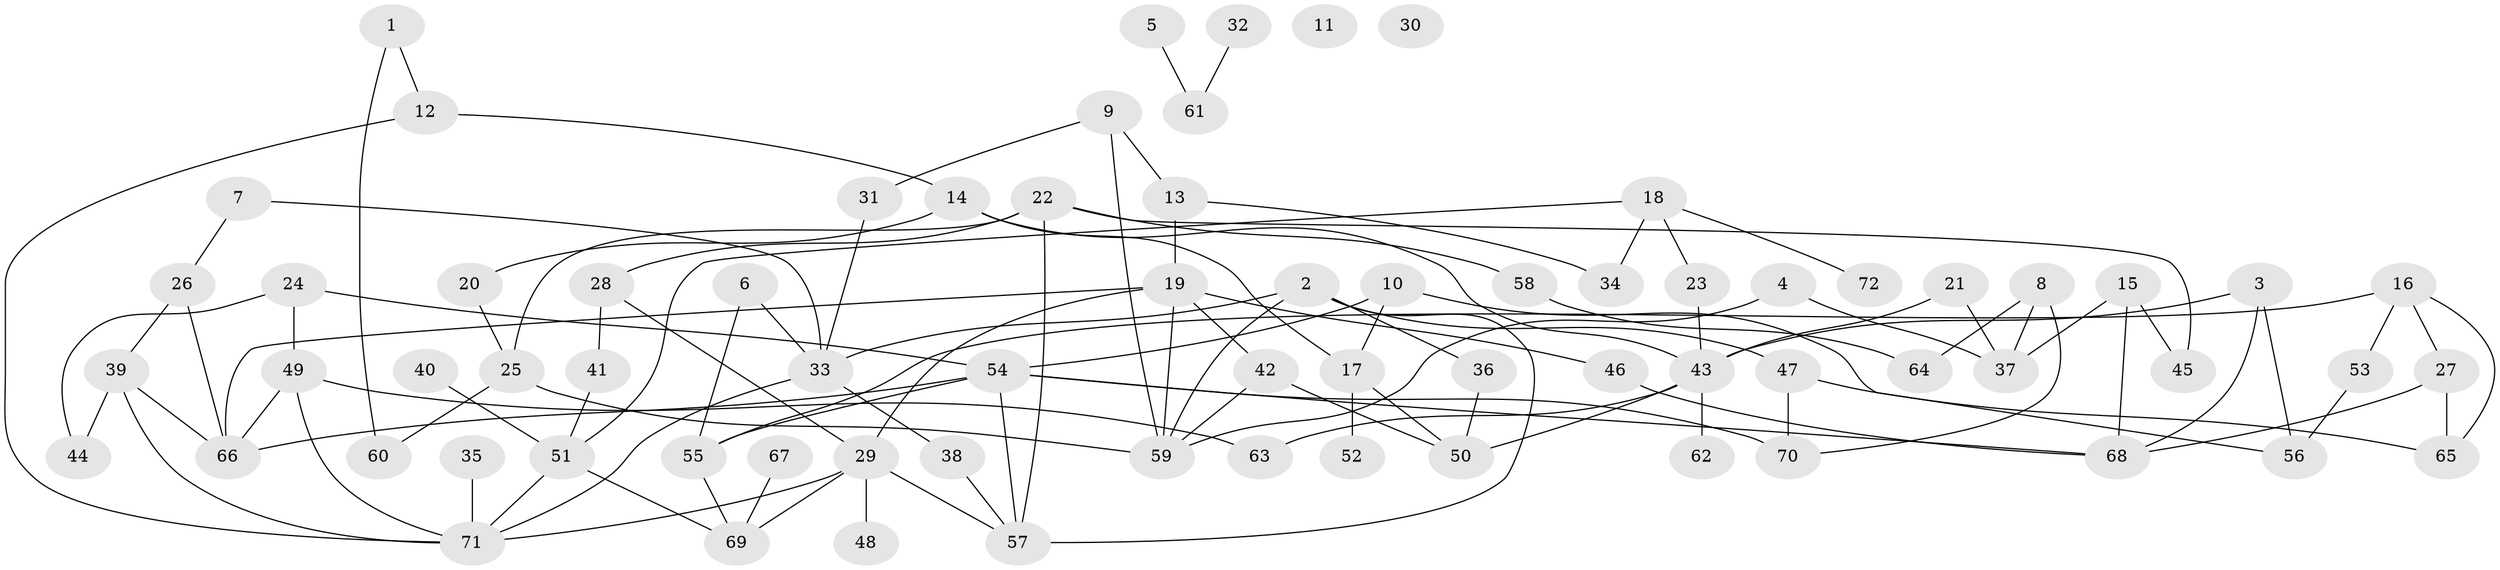 // coarse degree distribution, {3: 0.19148936170212766, 9: 0.0425531914893617, 4: 0.23404255319148937, 1: 0.14893617021276595, 2: 0.1702127659574468, 5: 0.02127659574468085, 0: 0.0425531914893617, 6: 0.0851063829787234, 8: 0.0425531914893617, 7: 0.02127659574468085}
// Generated by graph-tools (version 1.1) at 2025/41/03/06/25 10:41:21]
// undirected, 72 vertices, 109 edges
graph export_dot {
graph [start="1"]
  node [color=gray90,style=filled];
  1;
  2;
  3;
  4;
  5;
  6;
  7;
  8;
  9;
  10;
  11;
  12;
  13;
  14;
  15;
  16;
  17;
  18;
  19;
  20;
  21;
  22;
  23;
  24;
  25;
  26;
  27;
  28;
  29;
  30;
  31;
  32;
  33;
  34;
  35;
  36;
  37;
  38;
  39;
  40;
  41;
  42;
  43;
  44;
  45;
  46;
  47;
  48;
  49;
  50;
  51;
  52;
  53;
  54;
  55;
  56;
  57;
  58;
  59;
  60;
  61;
  62;
  63;
  64;
  65;
  66;
  67;
  68;
  69;
  70;
  71;
  72;
  1 -- 12;
  1 -- 60;
  2 -- 33;
  2 -- 36;
  2 -- 47;
  2 -- 57;
  2 -- 59;
  3 -- 43;
  3 -- 56;
  3 -- 68;
  4 -- 37;
  4 -- 59;
  5 -- 61;
  6 -- 33;
  6 -- 55;
  7 -- 26;
  7 -- 33;
  8 -- 37;
  8 -- 64;
  8 -- 70;
  9 -- 13;
  9 -- 31;
  9 -- 59;
  10 -- 17;
  10 -- 54;
  10 -- 56;
  12 -- 14;
  12 -- 71;
  13 -- 19;
  13 -- 34;
  14 -- 17;
  14 -- 20;
  14 -- 43;
  15 -- 37;
  15 -- 45;
  15 -- 68;
  16 -- 27;
  16 -- 53;
  16 -- 55;
  16 -- 65;
  17 -- 50;
  17 -- 52;
  18 -- 23;
  18 -- 34;
  18 -- 51;
  18 -- 72;
  19 -- 29;
  19 -- 42;
  19 -- 46;
  19 -- 59;
  19 -- 66;
  20 -- 25;
  21 -- 37;
  21 -- 43;
  22 -- 25;
  22 -- 28;
  22 -- 45;
  22 -- 57;
  22 -- 58;
  23 -- 43;
  24 -- 44;
  24 -- 49;
  24 -- 54;
  25 -- 59;
  25 -- 60;
  26 -- 39;
  26 -- 66;
  27 -- 65;
  27 -- 68;
  28 -- 29;
  28 -- 41;
  29 -- 48;
  29 -- 57;
  29 -- 69;
  29 -- 71;
  31 -- 33;
  32 -- 61;
  33 -- 38;
  33 -- 71;
  35 -- 71;
  36 -- 50;
  38 -- 57;
  39 -- 44;
  39 -- 66;
  39 -- 71;
  40 -- 51;
  41 -- 51;
  42 -- 50;
  42 -- 59;
  43 -- 50;
  43 -- 62;
  43 -- 63;
  46 -- 68;
  47 -- 65;
  47 -- 70;
  49 -- 63;
  49 -- 66;
  49 -- 71;
  51 -- 69;
  51 -- 71;
  53 -- 56;
  54 -- 55;
  54 -- 57;
  54 -- 66;
  54 -- 68;
  54 -- 70;
  55 -- 69;
  58 -- 64;
  67 -- 69;
}
